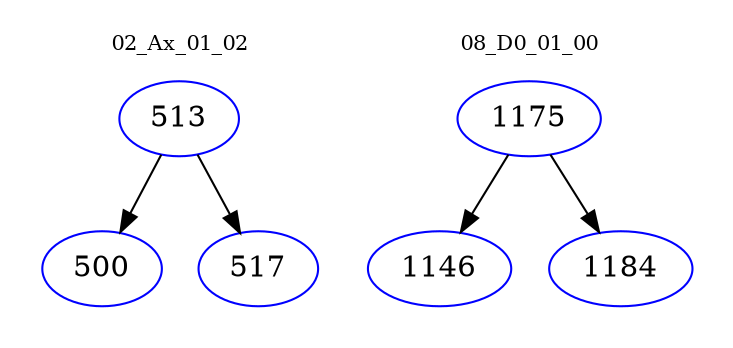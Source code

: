 digraph{
subgraph cluster_0 {
color = white
label = "02_Ax_01_02";
fontsize=10;
T0_513 [label="513", color="blue"]
T0_513 -> T0_500 [color="black"]
T0_500 [label="500", color="blue"]
T0_513 -> T0_517 [color="black"]
T0_517 [label="517", color="blue"]
}
subgraph cluster_1 {
color = white
label = "08_D0_01_00";
fontsize=10;
T1_1175 [label="1175", color="blue"]
T1_1175 -> T1_1146 [color="black"]
T1_1146 [label="1146", color="blue"]
T1_1175 -> T1_1184 [color="black"]
T1_1184 [label="1184", color="blue"]
}
}
